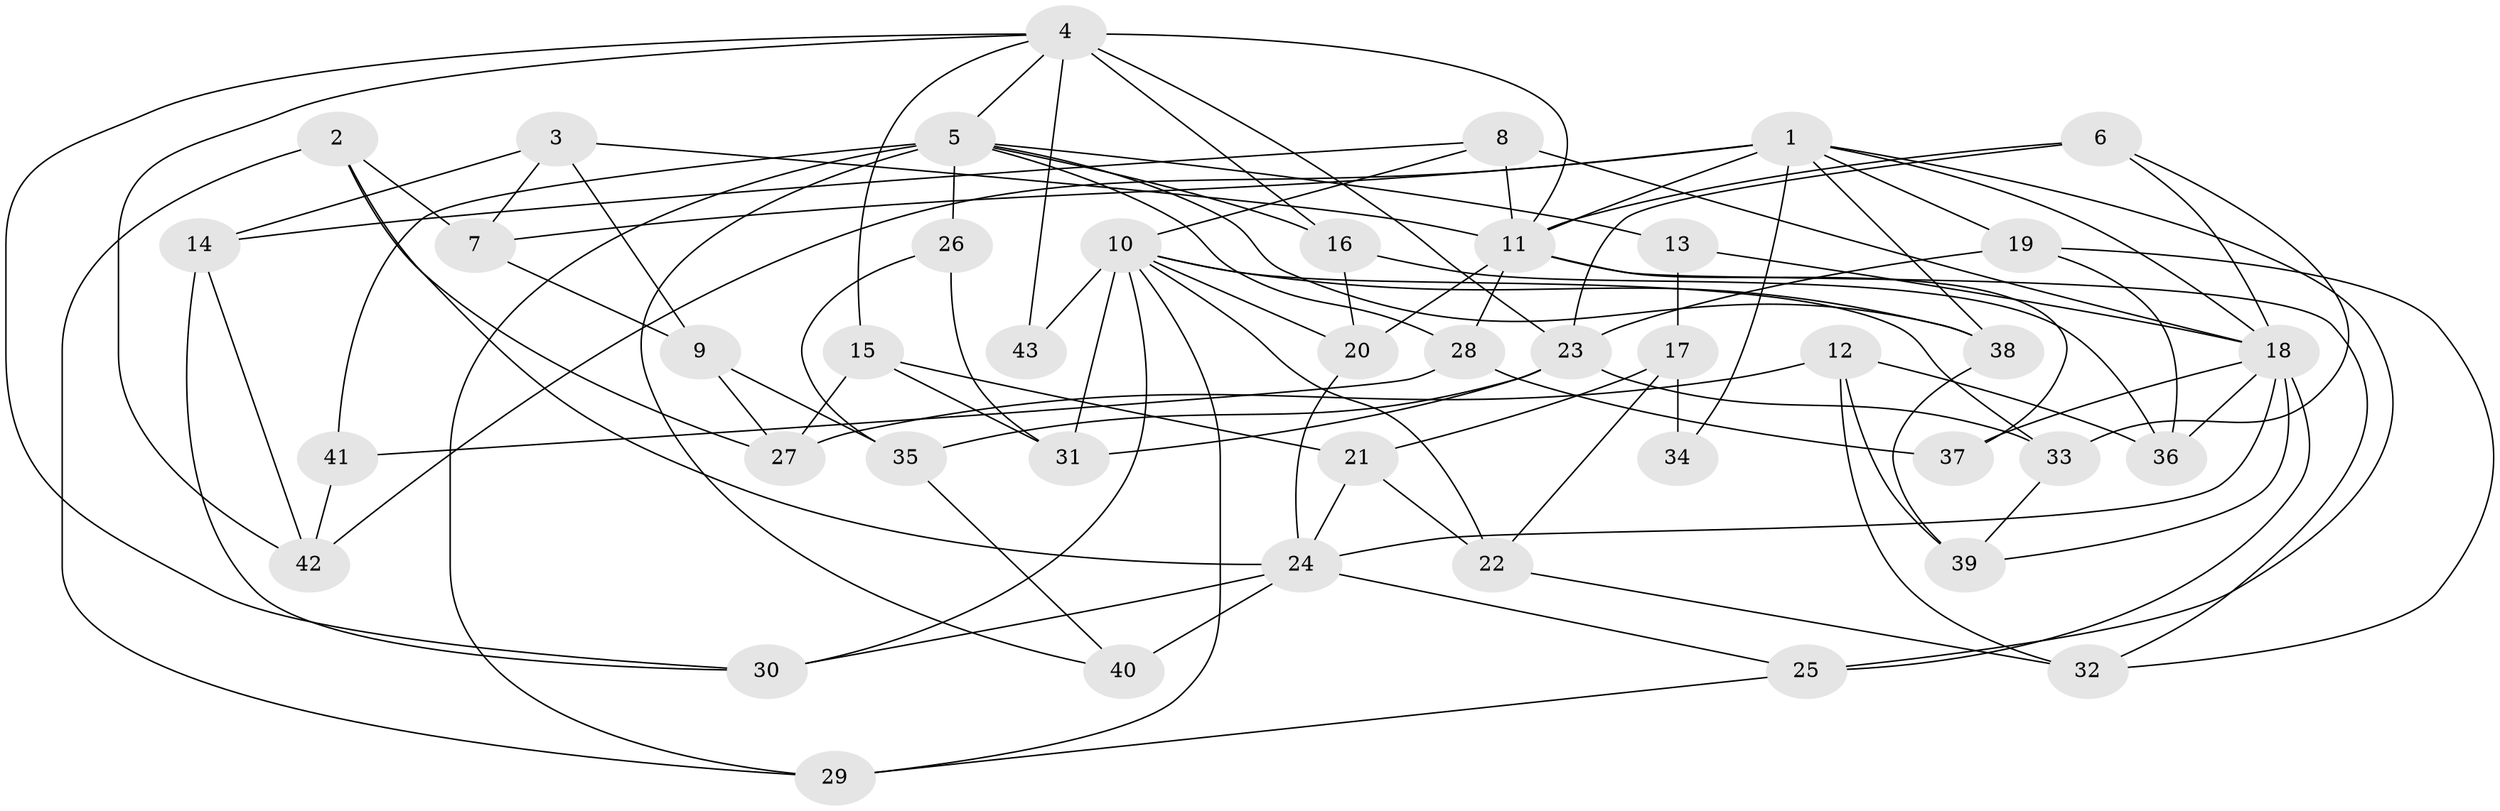 // original degree distribution, {4: 1.0}
// Generated by graph-tools (version 1.1) at 2025/53/03/04/25 22:53:34]
// undirected, 43 vertices, 98 edges
graph export_dot {
  node [color=gray90,style=filled];
  1;
  2;
  3;
  4;
  5;
  6;
  7;
  8;
  9;
  10;
  11;
  12;
  13;
  14;
  15;
  16;
  17;
  18;
  19;
  20;
  21;
  22;
  23;
  24;
  25;
  26;
  27;
  28;
  29;
  30;
  31;
  32;
  33;
  34;
  35;
  36;
  37;
  38;
  39;
  40;
  41;
  42;
  43;
  1 -- 7 [weight=1.0];
  1 -- 11 [weight=1.0];
  1 -- 18 [weight=3.0];
  1 -- 19 [weight=1.0];
  1 -- 25 [weight=1.0];
  1 -- 34 [weight=3.0];
  1 -- 38 [weight=1.0];
  1 -- 42 [weight=1.0];
  2 -- 7 [weight=1.0];
  2 -- 24 [weight=1.0];
  2 -- 27 [weight=1.0];
  2 -- 29 [weight=1.0];
  3 -- 7 [weight=1.0];
  3 -- 9 [weight=1.0];
  3 -- 11 [weight=1.0];
  3 -- 14 [weight=1.0];
  4 -- 5 [weight=1.0];
  4 -- 11 [weight=2.0];
  4 -- 15 [weight=1.0];
  4 -- 16 [weight=1.0];
  4 -- 23 [weight=3.0];
  4 -- 30 [weight=1.0];
  4 -- 42 [weight=1.0];
  4 -- 43 [weight=2.0];
  5 -- 13 [weight=2.0];
  5 -- 16 [weight=1.0];
  5 -- 26 [weight=2.0];
  5 -- 28 [weight=1.0];
  5 -- 29 [weight=1.0];
  5 -- 38 [weight=1.0];
  5 -- 40 [weight=1.0];
  5 -- 41 [weight=2.0];
  6 -- 11 [weight=1.0];
  6 -- 18 [weight=1.0];
  6 -- 23 [weight=1.0];
  6 -- 33 [weight=1.0];
  7 -- 9 [weight=1.0];
  8 -- 10 [weight=1.0];
  8 -- 11 [weight=1.0];
  8 -- 14 [weight=1.0];
  8 -- 18 [weight=1.0];
  9 -- 27 [weight=1.0];
  9 -- 35 [weight=1.0];
  10 -- 20 [weight=1.0];
  10 -- 22 [weight=1.0];
  10 -- 29 [weight=1.0];
  10 -- 30 [weight=1.0];
  10 -- 31 [weight=1.0];
  10 -- 33 [weight=1.0];
  10 -- 38 [weight=1.0];
  10 -- 43 [weight=2.0];
  11 -- 20 [weight=1.0];
  11 -- 28 [weight=1.0];
  11 -- 32 [weight=1.0];
  11 -- 37 [weight=1.0];
  12 -- 27 [weight=1.0];
  12 -- 32 [weight=1.0];
  12 -- 36 [weight=1.0];
  12 -- 39 [weight=1.0];
  13 -- 17 [weight=1.0];
  13 -- 18 [weight=1.0];
  14 -- 30 [weight=1.0];
  14 -- 42 [weight=1.0];
  15 -- 21 [weight=1.0];
  15 -- 27 [weight=1.0];
  15 -- 31 [weight=1.0];
  16 -- 20 [weight=1.0];
  16 -- 36 [weight=1.0];
  17 -- 21 [weight=1.0];
  17 -- 22 [weight=1.0];
  17 -- 34 [weight=1.0];
  18 -- 24 [weight=1.0];
  18 -- 25 [weight=1.0];
  18 -- 36 [weight=1.0];
  18 -- 37 [weight=2.0];
  18 -- 39 [weight=1.0];
  19 -- 23 [weight=1.0];
  19 -- 32 [weight=1.0];
  19 -- 36 [weight=1.0];
  20 -- 24 [weight=1.0];
  21 -- 22 [weight=1.0];
  21 -- 24 [weight=1.0];
  22 -- 32 [weight=1.0];
  23 -- 31 [weight=1.0];
  23 -- 33 [weight=1.0];
  23 -- 35 [weight=1.0];
  24 -- 25 [weight=1.0];
  24 -- 30 [weight=1.0];
  24 -- 40 [weight=2.0];
  25 -- 29 [weight=1.0];
  26 -- 31 [weight=1.0];
  26 -- 35 [weight=1.0];
  28 -- 37 [weight=1.0];
  28 -- 41 [weight=1.0];
  33 -- 39 [weight=1.0];
  35 -- 40 [weight=1.0];
  38 -- 39 [weight=1.0];
  41 -- 42 [weight=1.0];
}

